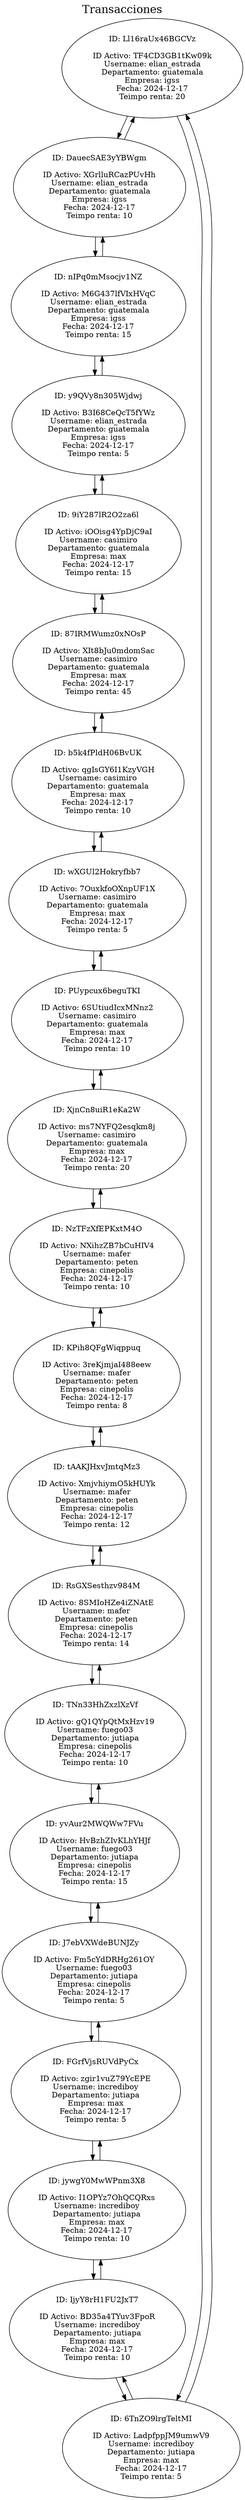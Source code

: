 digraph G { randir = LR;
	label = Transacciones;
	labelloc = "t";
	fontsize = 20;
"ID: Ll16raUx46BGCVz

ID Activo: TF4CD3GB1tKw09k
Username: elian_estrada
Departamento: guatemala
Empresa: igss
Fecha: 2024-12-17
Teimpo renta: 20"->
"ID: DauecSAE3yYBWgm

ID Activo: XGrlluRCazPUvHh
Username: elian_estrada
Departamento: guatemala
Empresa: igss
Fecha: 2024-12-17
Teimpo renta: 10"->
"ID: nIPq0mMsocjv1NZ

ID Activo: M6G437lfVIxHVqC
Username: elian_estrada
Departamento: guatemala
Empresa: igss
Fecha: 2024-12-17
Teimpo renta: 15"->
"ID: y9QVy8n305Wjdwj

ID Activo: B3I68CeQcT5fYWz
Username: elian_estrada
Departamento: guatemala
Empresa: igss
Fecha: 2024-12-17
Teimpo renta: 5"->
"ID: 9iY287lR2O2za6l

ID Activo: iOOisg4YpDjC9aI
Username: casimiro
Departamento: guatemala
Empresa: max
Fecha: 2024-12-17
Teimpo renta: 15"->
"ID: 87IRMWumz0xNOsP

ID Activo: XIt8bJu0mdomSac
Username: casimiro
Departamento: guatemala
Empresa: max
Fecha: 2024-12-17
Teimpo renta: 45"->
"ID: b5k4fPldH06BvUK

ID Activo: qgIsGY6I1KzyVGH
Username: casimiro
Departamento: guatemala
Empresa: max
Fecha: 2024-12-17
Teimpo renta: 10"->
"ID: wXGUl2Hokryfbb7

ID Activo: 7OuxkfoOXnpUF1X
Username: casimiro
Departamento: guatemala
Empresa: max
Fecha: 2024-12-17
Teimpo renta: 5"->
"ID: PUypcux6beguTKI

ID Activo: 6SUtiudIcxMNnz2
Username: casimiro
Departamento: guatemala
Empresa: max
Fecha: 2024-12-17
Teimpo renta: 10"->
"ID: XjnCn8uiR1eKa2W

ID Activo: ms7NYFQ2esqkm8j
Username: casimiro
Departamento: guatemala
Empresa: max
Fecha: 2024-12-17
Teimpo renta: 20"->
"ID: NzTFzXfEPKxtM4O

ID Activo: NXihzZB7bCuHIV4
Username: mafer
Departamento: peten
Empresa: cinepolis
Fecha: 2024-12-17
Teimpo renta: 10"->
"ID: KPih8QFgWiqppuq

ID Activo: 3reKjmjaI488eew
Username: mafer
Departamento: peten
Empresa: cinepolis
Fecha: 2024-12-17
Teimpo renta: 8"->
"ID: tAAKJHxvJmtqMz3

ID Activo: XmjvhiymO5kHUYk
Username: mafer
Departamento: peten
Empresa: cinepolis
Fecha: 2024-12-17
Teimpo renta: 12"->
"ID: RsGXSesthzv984M

ID Activo: 8SMIoHZe4iZNAtE
Username: mafer
Departamento: peten
Empresa: cinepolis
Fecha: 2024-12-17
Teimpo renta: 14"->
"ID: TNn33HhZxzlXzVf

ID Activo: gQ1QYpQtMxHzv19
Username: fuego03
Departamento: jutiapa
Empresa: cinepolis
Fecha: 2024-12-17
Teimpo renta: 10"->
"ID: yvAur2MWQWw7FVu

ID Activo: HvBzhZIvKLhYHJf
Username: fuego03
Departamento: jutiapa
Empresa: cinepolis
Fecha: 2024-12-17
Teimpo renta: 15"->
"ID: J7ebVXWdeBUNJZy

ID Activo: Fm5cYdDRHg261OY
Username: fuego03
Departamento: jutiapa
Empresa: cinepolis
Fecha: 2024-12-17
Teimpo renta: 5"->
"ID: FGrfVjsRUVdPyCx

ID Activo: zgir1vuZ79YcEPE
Username: incrediboy
Departamento: jutiapa
Empresa: max
Fecha: 2024-12-17
Teimpo renta: 5"->
"ID: jywgY0MwWPnm3X8

ID Activo: I1OPYz7OhQCQRxs
Username: incrediboy
Departamento: jutiapa
Empresa: max
Fecha: 2024-12-17
Teimpo renta: 10"->
"ID: IjyY8rH1FU2JxT7

ID Activo: BD35a4TYuv3FpoR
Username: incrediboy
Departamento: jutiapa
Empresa: max
Fecha: 2024-12-17
Teimpo renta: 10"->
"ID: 6TnZO9lrgTeltMI

ID Activo: LadpfppJM9umwV9
Username: incrediboy
Departamento: jutiapa
Empresa: max
Fecha: 2024-12-17
Teimpo renta: 5"->
"ID: Ll16raUx46BGCVz

ID Activo: TF4CD3GB1tKw09k
Username: elian_estrada
Departamento: guatemala
Empresa: igss
Fecha: 2024-12-17
Teimpo renta: 20"->
"ID: 6TnZO9lrgTeltMI

ID Activo: LadpfppJM9umwV9
Username: incrediboy
Departamento: jutiapa
Empresa: max
Fecha: 2024-12-17
Teimpo renta: 5"->
"ID: IjyY8rH1FU2JxT7

ID Activo: BD35a4TYuv3FpoR
Username: incrediboy
Departamento: jutiapa
Empresa: max
Fecha: 2024-12-17
Teimpo renta: 10"->
"ID: jywgY0MwWPnm3X8

ID Activo: I1OPYz7OhQCQRxs
Username: incrediboy
Departamento: jutiapa
Empresa: max
Fecha: 2024-12-17
Teimpo renta: 10"->
"ID: FGrfVjsRUVdPyCx

ID Activo: zgir1vuZ79YcEPE
Username: incrediboy
Departamento: jutiapa
Empresa: max
Fecha: 2024-12-17
Teimpo renta: 5"->
"ID: J7ebVXWdeBUNJZy

ID Activo: Fm5cYdDRHg261OY
Username: fuego03
Departamento: jutiapa
Empresa: cinepolis
Fecha: 2024-12-17
Teimpo renta: 5"->
"ID: yvAur2MWQWw7FVu

ID Activo: HvBzhZIvKLhYHJf
Username: fuego03
Departamento: jutiapa
Empresa: cinepolis
Fecha: 2024-12-17
Teimpo renta: 15"->
"ID: TNn33HhZxzlXzVf

ID Activo: gQ1QYpQtMxHzv19
Username: fuego03
Departamento: jutiapa
Empresa: cinepolis
Fecha: 2024-12-17
Teimpo renta: 10"->
"ID: RsGXSesthzv984M

ID Activo: 8SMIoHZe4iZNAtE
Username: mafer
Departamento: peten
Empresa: cinepolis
Fecha: 2024-12-17
Teimpo renta: 14"->
"ID: tAAKJHxvJmtqMz3

ID Activo: XmjvhiymO5kHUYk
Username: mafer
Departamento: peten
Empresa: cinepolis
Fecha: 2024-12-17
Teimpo renta: 12"->
"ID: KPih8QFgWiqppuq

ID Activo: 3reKjmjaI488eew
Username: mafer
Departamento: peten
Empresa: cinepolis
Fecha: 2024-12-17
Teimpo renta: 8"->
"ID: NzTFzXfEPKxtM4O

ID Activo: NXihzZB7bCuHIV4
Username: mafer
Departamento: peten
Empresa: cinepolis
Fecha: 2024-12-17
Teimpo renta: 10"->
"ID: XjnCn8uiR1eKa2W

ID Activo: ms7NYFQ2esqkm8j
Username: casimiro
Departamento: guatemala
Empresa: max
Fecha: 2024-12-17
Teimpo renta: 20"->
"ID: PUypcux6beguTKI

ID Activo: 6SUtiudIcxMNnz2
Username: casimiro
Departamento: guatemala
Empresa: max
Fecha: 2024-12-17
Teimpo renta: 10"->
"ID: wXGUl2Hokryfbb7

ID Activo: 7OuxkfoOXnpUF1X
Username: casimiro
Departamento: guatemala
Empresa: max
Fecha: 2024-12-17
Teimpo renta: 5"->
"ID: b5k4fPldH06BvUK

ID Activo: qgIsGY6I1KzyVGH
Username: casimiro
Departamento: guatemala
Empresa: max
Fecha: 2024-12-17
Teimpo renta: 10"->
"ID: 87IRMWumz0xNOsP

ID Activo: XIt8bJu0mdomSac
Username: casimiro
Departamento: guatemala
Empresa: max
Fecha: 2024-12-17
Teimpo renta: 45"->
"ID: 9iY287lR2O2za6l

ID Activo: iOOisg4YpDjC9aI
Username: casimiro
Departamento: guatemala
Empresa: max
Fecha: 2024-12-17
Teimpo renta: 15"->
"ID: y9QVy8n305Wjdwj

ID Activo: B3I68CeQcT5fYWz
Username: elian_estrada
Departamento: guatemala
Empresa: igss
Fecha: 2024-12-17
Teimpo renta: 5"->
"ID: nIPq0mMsocjv1NZ

ID Activo: M6G437lfVIxHVqC
Username: elian_estrada
Departamento: guatemala
Empresa: igss
Fecha: 2024-12-17
Teimpo renta: 15"->
"ID: DauecSAE3yYBWgm

ID Activo: XGrlluRCazPUvHh
Username: elian_estrada
Departamento: guatemala
Empresa: igss
Fecha: 2024-12-17
Teimpo renta: 10"->
"ID: Ll16raUx46BGCVz

ID Activo: TF4CD3GB1tKw09k
Username: elian_estrada
Departamento: guatemala
Empresa: igss
Fecha: 2024-12-17
Teimpo renta: 20"
}
